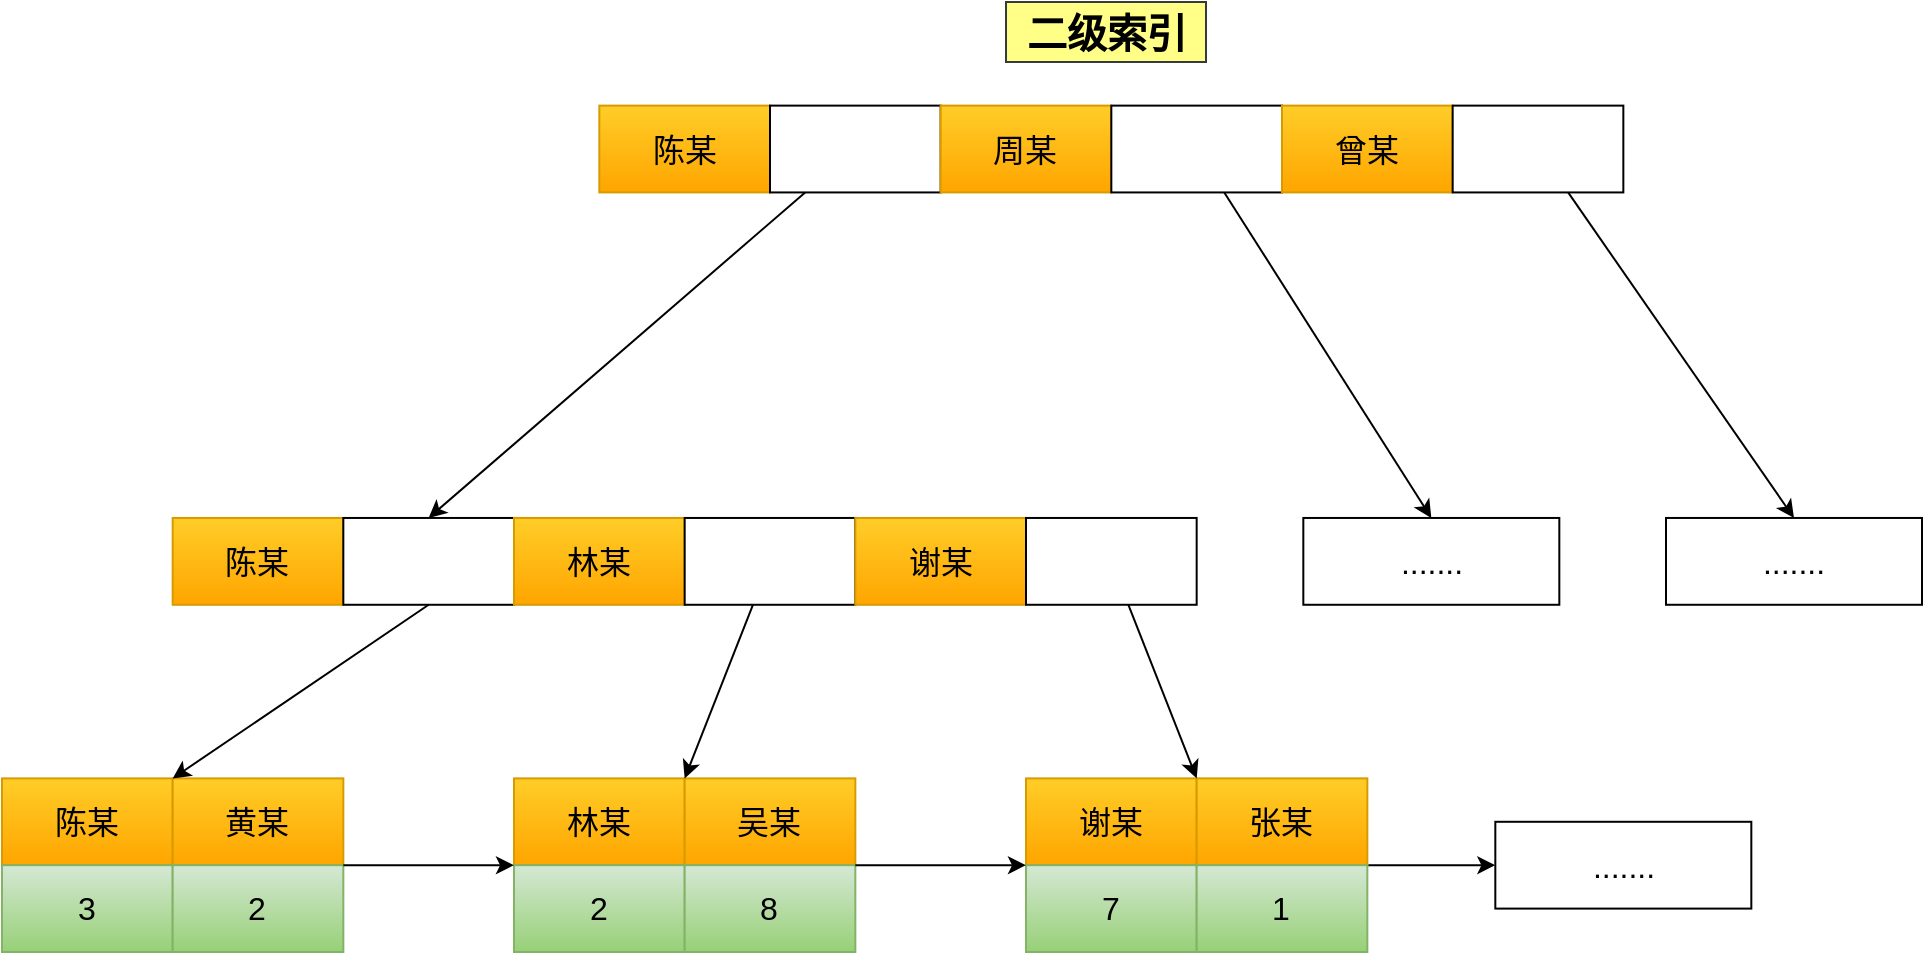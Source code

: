 <mxfile version="16.4.5" type="github">
  <diagram id="aoEWkl7r9SBsmZUvx6Md" name="Page-1">
    <mxGraphModel dx="1773" dy="1727" grid="1" gridSize="10" guides="1" tooltips="1" connect="1" arrows="1" fold="1" page="1" pageScale="1" pageWidth="827" pageHeight="1169" math="0" shadow="0">
      <root>
        <mxCell id="0" />
        <mxCell id="1" parent="0" />
        <mxCell id="eVQ8WBOrIPoRBrhiU6TB-1" value="陈某" style="rounded=0;whiteSpace=wrap;html=1;fillColor=#ffcd28;gradientColor=#ffa500;strokeColor=#d79b00;fontSize=16;" vertex="1" parent="1">
          <mxGeometry x="-60" y="213.191" width="85.333" height="43.404" as="geometry" />
        </mxCell>
        <mxCell id="eVQ8WBOrIPoRBrhiU6TB-2" value="黄某" style="rounded=0;whiteSpace=wrap;html=1;fillColor=#ffcd28;gradientColor=#ffa500;strokeColor=#d79b00;fontSize=16;" vertex="1" parent="1">
          <mxGeometry x="25.333" y="213.191" width="85.333" height="43.404" as="geometry" />
        </mxCell>
        <mxCell id="eVQ8WBOrIPoRBrhiU6TB-3" value="林某" style="rounded=0;whiteSpace=wrap;html=1;fillColor=#ffcd28;gradientColor=#ffa500;strokeColor=#d79b00;fontSize=16;" vertex="1" parent="1">
          <mxGeometry x="196" y="213.191" width="85.333" height="43.404" as="geometry" />
        </mxCell>
        <mxCell id="eVQ8WBOrIPoRBrhiU6TB-4" value="吴某" style="rounded=0;whiteSpace=wrap;html=1;fillColor=#ffcd28;gradientColor=#ffa500;strokeColor=#d79b00;fontSize=16;" vertex="1" parent="1">
          <mxGeometry x="281.333" y="213.191" width="85.333" height="43.404" as="geometry" />
        </mxCell>
        <mxCell id="eVQ8WBOrIPoRBrhiU6TB-5" value="谢某" style="rounded=0;whiteSpace=wrap;html=1;fillColor=#ffcd28;gradientColor=#ffa500;strokeColor=#d79b00;fontSize=16;" vertex="1" parent="1">
          <mxGeometry x="452" y="213.191" width="85.333" height="43.404" as="geometry" />
        </mxCell>
        <mxCell id="eVQ8WBOrIPoRBrhiU6TB-6" style="edgeStyle=none;rounded=0;orthogonalLoop=1;jettySize=auto;html=1;exitX=1;exitY=1;exitDx=0;exitDy=0;fontSize=16;" edge="1" parent="1" source="eVQ8WBOrIPoRBrhiU6TB-7">
          <mxGeometry relative="1" as="geometry">
            <mxPoint x="686.667" y="256.596" as="targetPoint" />
          </mxGeometry>
        </mxCell>
        <mxCell id="eVQ8WBOrIPoRBrhiU6TB-7" value="张某" style="rounded=0;whiteSpace=wrap;html=1;fillColor=#ffcd28;gradientColor=#ffa500;strokeColor=#d79b00;fontSize=16;" vertex="1" parent="1">
          <mxGeometry x="537.333" y="213.191" width="85.333" height="43.404" as="geometry" />
        </mxCell>
        <mxCell id="eVQ8WBOrIPoRBrhiU6TB-8" value="......." style="rounded=0;whiteSpace=wrap;html=1;fontSize=16;" vertex="1" parent="1">
          <mxGeometry x="686.667" y="234.894" width="128" height="43.404" as="geometry" />
        </mxCell>
        <mxCell id="eVQ8WBOrIPoRBrhiU6TB-9" value="3" style="rounded=0;whiteSpace=wrap;html=1;fontSize=16;fillColor=#d5e8d4;gradientColor=#97d077;strokeColor=#82b366;" vertex="1" parent="1">
          <mxGeometry x="-60" y="256.596" width="85.333" height="43.404" as="geometry" />
        </mxCell>
        <mxCell id="eVQ8WBOrIPoRBrhiU6TB-10" value="2" style="rounded=0;whiteSpace=wrap;html=1;fontSize=16;fillColor=#d5e8d4;gradientColor=#97d077;strokeColor=#82b366;" vertex="1" parent="1">
          <mxGeometry x="25.333" y="256.596" width="85.333" height="43.404" as="geometry" />
        </mxCell>
        <mxCell id="eVQ8WBOrIPoRBrhiU6TB-11" value="2" style="rounded=0;whiteSpace=wrap;html=1;fontSize=16;fillColor=#d5e8d4;gradientColor=#97d077;strokeColor=#82b366;" vertex="1" parent="1">
          <mxGeometry x="196" y="256.596" width="85.333" height="43.404" as="geometry" />
        </mxCell>
        <mxCell id="eVQ8WBOrIPoRBrhiU6TB-12" style="edgeStyle=none;rounded=0;orthogonalLoop=1;jettySize=auto;html=1;entryX=0;entryY=0;entryDx=0;entryDy=0;exitX=1;exitY=0;exitDx=0;exitDy=0;fontSize=16;" edge="1" parent="1" source="eVQ8WBOrIPoRBrhiU6TB-10" target="eVQ8WBOrIPoRBrhiU6TB-11">
          <mxGeometry relative="1" as="geometry" />
        </mxCell>
        <mxCell id="eVQ8WBOrIPoRBrhiU6TB-13" value="8" style="rounded=0;whiteSpace=wrap;html=1;fontSize=16;fillColor=#d5e8d4;gradientColor=#97d077;strokeColor=#82b366;" vertex="1" parent="1">
          <mxGeometry x="281.333" y="256.596" width="85.333" height="43.404" as="geometry" />
        </mxCell>
        <mxCell id="eVQ8WBOrIPoRBrhiU6TB-14" value="7" style="rounded=0;whiteSpace=wrap;html=1;fontSize=16;fillColor=#d5e8d4;gradientColor=#97d077;strokeColor=#82b366;" vertex="1" parent="1">
          <mxGeometry x="452" y="256.596" width="85.333" height="43.404" as="geometry" />
        </mxCell>
        <mxCell id="eVQ8WBOrIPoRBrhiU6TB-15" style="edgeStyle=none;rounded=0;orthogonalLoop=1;jettySize=auto;html=1;entryX=0;entryY=0;entryDx=0;entryDy=0;exitX=1;exitY=0;exitDx=0;exitDy=0;fontSize=16;" edge="1" parent="1" source="eVQ8WBOrIPoRBrhiU6TB-13" target="eVQ8WBOrIPoRBrhiU6TB-14">
          <mxGeometry relative="1" as="geometry" />
        </mxCell>
        <mxCell id="eVQ8WBOrIPoRBrhiU6TB-16" value="1" style="rounded=0;whiteSpace=wrap;html=1;fontSize=16;fillColor=#d5e8d4;gradientColor=#97d077;strokeColor=#82b366;" vertex="1" parent="1">
          <mxGeometry x="537.333" y="256.596" width="85.333" height="43.404" as="geometry" />
        </mxCell>
        <mxCell id="eVQ8WBOrIPoRBrhiU6TB-17" style="rounded=0;orthogonalLoop=1;jettySize=auto;html=1;exitX=0.5;exitY=1;exitDx=0;exitDy=0;entryX=1;entryY=0;entryDx=0;entryDy=0;fontSize=16;" edge="1" parent="1" source="eVQ8WBOrIPoRBrhiU6TB-19" target="eVQ8WBOrIPoRBrhiU6TB-1">
          <mxGeometry relative="1" as="geometry" />
        </mxCell>
        <mxCell id="eVQ8WBOrIPoRBrhiU6TB-18" value="陈某" style="rounded=0;whiteSpace=wrap;html=1;fillColor=#ffcd28;gradientColor=#ffa500;strokeColor=#d79b00;fontSize=16;" vertex="1" parent="1">
          <mxGeometry x="25.333" y="82.979" width="85.333" height="43.404" as="geometry" />
        </mxCell>
        <mxCell id="eVQ8WBOrIPoRBrhiU6TB-19" value="" style="rounded=0;whiteSpace=wrap;html=1;fontSize=16;" vertex="1" parent="1">
          <mxGeometry x="110.667" y="82.979" width="85.333" height="43.404" as="geometry" />
        </mxCell>
        <mxCell id="eVQ8WBOrIPoRBrhiU6TB-20" value="林某" style="rounded=0;whiteSpace=wrap;html=1;fillColor=#ffcd28;gradientColor=#ffa500;strokeColor=#d79b00;fontSize=16;" vertex="1" parent="1">
          <mxGeometry x="196" y="82.979" width="85.333" height="43.404" as="geometry" />
        </mxCell>
        <mxCell id="eVQ8WBOrIPoRBrhiU6TB-21" style="edgeStyle=none;rounded=0;orthogonalLoop=1;jettySize=auto;html=1;entryX=0;entryY=0;entryDx=0;entryDy=0;fontSize=16;" edge="1" parent="1" source="eVQ8WBOrIPoRBrhiU6TB-22" target="eVQ8WBOrIPoRBrhiU6TB-4">
          <mxGeometry relative="1" as="geometry" />
        </mxCell>
        <mxCell id="eVQ8WBOrIPoRBrhiU6TB-22" value="" style="rounded=0;whiteSpace=wrap;html=1;fontSize=16;" vertex="1" parent="1">
          <mxGeometry x="281.333" y="82.979" width="85.333" height="43.404" as="geometry" />
        </mxCell>
        <mxCell id="eVQ8WBOrIPoRBrhiU6TB-23" value="谢某" style="rounded=0;whiteSpace=wrap;html=1;fillColor=#ffcd28;gradientColor=#ffa500;strokeColor=#d79b00;fontSize=16;" vertex="1" parent="1">
          <mxGeometry x="366.667" y="82.979" width="85.333" height="43.404" as="geometry" />
        </mxCell>
        <mxCell id="eVQ8WBOrIPoRBrhiU6TB-24" style="edgeStyle=none;rounded=0;orthogonalLoop=1;jettySize=auto;html=1;entryX=1;entryY=0;entryDx=0;entryDy=0;fontSize=16;" edge="1" parent="1" source="eVQ8WBOrIPoRBrhiU6TB-25" target="eVQ8WBOrIPoRBrhiU6TB-5">
          <mxGeometry relative="1" as="geometry" />
        </mxCell>
        <mxCell id="eVQ8WBOrIPoRBrhiU6TB-25" value="" style="rounded=0;whiteSpace=wrap;html=1;fontSize=16;" vertex="1" parent="1">
          <mxGeometry x="452" y="82.979" width="85.333" height="43.404" as="geometry" />
        </mxCell>
        <mxCell id="eVQ8WBOrIPoRBrhiU6TB-26" value="......." style="rounded=0;whiteSpace=wrap;html=1;fontSize=16;" vertex="1" parent="1">
          <mxGeometry x="590.667" y="82.979" width="128" height="43.404" as="geometry" />
        </mxCell>
        <mxCell id="eVQ8WBOrIPoRBrhiU6TB-27" value="陈某" style="rounded=0;whiteSpace=wrap;html=1;fillColor=#ffcd28;strokeColor=#d79b00;gradientColor=#ffa500;fontSize=16;" vertex="1" parent="1">
          <mxGeometry x="238.667" y="-123.191" width="85.333" height="43.404" as="geometry" />
        </mxCell>
        <mxCell id="eVQ8WBOrIPoRBrhiU6TB-28" style="edgeStyle=none;rounded=0;orthogonalLoop=1;jettySize=auto;html=1;entryX=0.5;entryY=0;entryDx=0;entryDy=0;fontSize=16;" edge="1" parent="1" source="eVQ8WBOrIPoRBrhiU6TB-29" target="eVQ8WBOrIPoRBrhiU6TB-19">
          <mxGeometry relative="1" as="geometry" />
        </mxCell>
        <mxCell id="eVQ8WBOrIPoRBrhiU6TB-29" value="" style="rounded=0;whiteSpace=wrap;html=1;fontSize=16;" vertex="1" parent="1">
          <mxGeometry x="324" y="-123.191" width="85.333" height="43.404" as="geometry" />
        </mxCell>
        <mxCell id="eVQ8WBOrIPoRBrhiU6TB-30" value="周某" style="rounded=0;whiteSpace=wrap;html=1;fillColor=#ffcd28;strokeColor=#d79b00;gradientColor=#ffa500;fontSize=16;" vertex="1" parent="1">
          <mxGeometry x="409.333" y="-123.191" width="85.333" height="43.404" as="geometry" />
        </mxCell>
        <mxCell id="eVQ8WBOrIPoRBrhiU6TB-31" style="edgeStyle=none;rounded=0;orthogonalLoop=1;jettySize=auto;html=1;entryX=0.5;entryY=0;entryDx=0;entryDy=0;fontSize=16;" edge="1" parent="1" source="eVQ8WBOrIPoRBrhiU6TB-32" target="eVQ8WBOrIPoRBrhiU6TB-26">
          <mxGeometry relative="1" as="geometry" />
        </mxCell>
        <mxCell id="eVQ8WBOrIPoRBrhiU6TB-32" value="" style="rounded=0;whiteSpace=wrap;html=1;fontSize=16;" vertex="1" parent="1">
          <mxGeometry x="494.667" y="-123.191" width="85.333" height="43.404" as="geometry" />
        </mxCell>
        <mxCell id="eVQ8WBOrIPoRBrhiU6TB-33" value="曾某" style="rounded=0;whiteSpace=wrap;html=1;fillColor=#ffcd28;strokeColor=#d79b00;gradientColor=#ffa500;fontSize=16;" vertex="1" parent="1">
          <mxGeometry x="580" y="-123.191" width="85.333" height="43.404" as="geometry" />
        </mxCell>
        <mxCell id="eVQ8WBOrIPoRBrhiU6TB-34" value="" style="rounded=0;whiteSpace=wrap;html=1;fontSize=16;" vertex="1" parent="1">
          <mxGeometry x="665.333" y="-123.191" width="85.333" height="43.404" as="geometry" />
        </mxCell>
        <mxCell id="eVQ8WBOrIPoRBrhiU6TB-35" value="......." style="rounded=0;whiteSpace=wrap;html=1;fontSize=16;" vertex="1" parent="1">
          <mxGeometry x="772" y="82.979" width="128" height="43.404" as="geometry" />
        </mxCell>
        <mxCell id="eVQ8WBOrIPoRBrhiU6TB-36" style="edgeStyle=none;rounded=0;orthogonalLoop=1;jettySize=auto;html=1;entryX=0.5;entryY=0;entryDx=0;entryDy=0;fontSize=16;" edge="1" parent="1" source="eVQ8WBOrIPoRBrhiU6TB-34" target="eVQ8WBOrIPoRBrhiU6TB-35">
          <mxGeometry relative="1" as="geometry" />
        </mxCell>
        <mxCell id="eVQ8WBOrIPoRBrhiU6TB-37" value="二级索引" style="text;html=1;align=center;verticalAlign=middle;resizable=0;points=[];autosize=1;strokeColor=#36393d;fillColor=#ffff88;fontSize=20;fontStyle=1" vertex="1" parent="1">
          <mxGeometry x="442.003" y="-175" width="100" height="30" as="geometry" />
        </mxCell>
      </root>
    </mxGraphModel>
  </diagram>
</mxfile>
